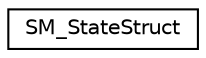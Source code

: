 digraph "Graphical Class Hierarchy"
{
  edge [fontname="Helvetica",fontsize="10",labelfontname="Helvetica",labelfontsize="10"];
  node [fontname="Helvetica",fontsize="10",shape=record];
  rankdir="LR";
  Node1 [label="SM_StateStruct",height=0.2,width=0.4,color="black", fillcolor="white", style="filled",URL="$struct_s_m___state_struct.html"];
}
